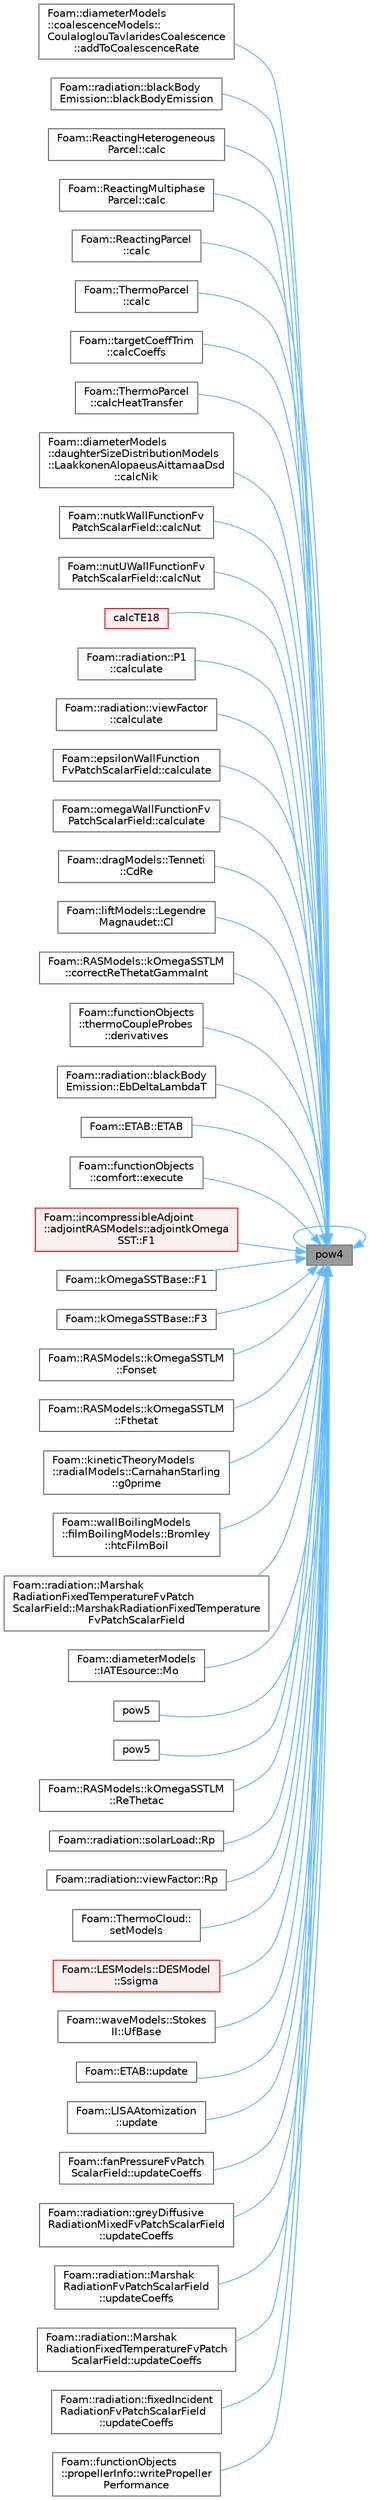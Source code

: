 digraph "pow4"
{
 // LATEX_PDF_SIZE
  bgcolor="transparent";
  edge [fontname=Helvetica,fontsize=10,labelfontname=Helvetica,labelfontsize=10];
  node [fontname=Helvetica,fontsize=10,shape=box,height=0.2,width=0.4];
  rankdir="RL";
  Node1 [id="Node000001",label="pow4",height=0.2,width=0.4,color="gray40", fillcolor="grey60", style="filled", fontcolor="black",tooltip=" "];
  Node1 -> Node2 [id="edge1_Node000001_Node000002",dir="back",color="steelblue1",style="solid",tooltip=" "];
  Node2 [id="Node000002",label="Foam::diameterModels\l::coalescenceModels::\lCoulaloglouTavlaridesCoalescence\l::addToCoalescenceRate",height=0.2,width=0.4,color="grey40", fillcolor="white", style="filled",URL="$classFoam_1_1diameterModels_1_1coalescenceModels_1_1CoulaloglouTavlaridesCoalescence.html#a0a4425cc9fa19c33446c73aa21e8dc7d",tooltip=" "];
  Node1 -> Node3 [id="edge2_Node000001_Node000003",dir="back",color="steelblue1",style="solid",tooltip=" "];
  Node3 [id="Node000003",label="Foam::radiation::blackBody\lEmission::blackBodyEmission",height=0.2,width=0.4,color="grey40", fillcolor="white", style="filled",URL="$classFoam_1_1radiation_1_1blackBodyEmission.html#a3d50fc488ddebf49bcebd662eabbe9f4",tooltip=" "];
  Node1 -> Node4 [id="edge3_Node000001_Node000004",dir="back",color="steelblue1",style="solid",tooltip=" "];
  Node4 [id="Node000004",label="Foam::ReactingHeterogeneous\lParcel::calc",height=0.2,width=0.4,color="grey40", fillcolor="white", style="filled",URL="$classFoam_1_1ReactingHeterogeneousParcel.html#afb56ef4d31b0047419b9a94d9d07e337",tooltip=" "];
  Node1 -> Node5 [id="edge4_Node000001_Node000005",dir="back",color="steelblue1",style="solid",tooltip=" "];
  Node5 [id="Node000005",label="Foam::ReactingMultiphase\lParcel::calc",height=0.2,width=0.4,color="grey40", fillcolor="white", style="filled",URL="$classFoam_1_1ReactingMultiphaseParcel.html#afb56ef4d31b0047419b9a94d9d07e337",tooltip=" "];
  Node1 -> Node6 [id="edge5_Node000001_Node000006",dir="back",color="steelblue1",style="solid",tooltip=" "];
  Node6 [id="Node000006",label="Foam::ReactingParcel\l::calc",height=0.2,width=0.4,color="grey40", fillcolor="white", style="filled",URL="$classFoam_1_1ReactingParcel.html#afb56ef4d31b0047419b9a94d9d07e337",tooltip=" "];
  Node1 -> Node7 [id="edge6_Node000001_Node000007",dir="back",color="steelblue1",style="solid",tooltip=" "];
  Node7 [id="Node000007",label="Foam::ThermoParcel\l::calc",height=0.2,width=0.4,color="grey40", fillcolor="white", style="filled",URL="$classFoam_1_1ThermoParcel.html#afb56ef4d31b0047419b9a94d9d07e337",tooltip=" "];
  Node1 -> Node8 [id="edge7_Node000001_Node000008",dir="back",color="steelblue1",style="solid",tooltip=" "];
  Node8 [id="Node000008",label="Foam::targetCoeffTrim\l::calcCoeffs",height=0.2,width=0.4,color="grey40", fillcolor="white", style="filled",URL="$classFoam_1_1targetCoeffTrim.html#a63212d8ba3282f63525eaae844e24ed4",tooltip=" "];
  Node1 -> Node9 [id="edge8_Node000001_Node000009",dir="back",color="steelblue1",style="solid",tooltip=" "];
  Node9 [id="Node000009",label="Foam::ThermoParcel\l::calcHeatTransfer",height=0.2,width=0.4,color="grey40", fillcolor="white", style="filled",URL="$classFoam_1_1ThermoParcel.html#a95977f4cef0a6af52ae7765c938a7cc8",tooltip=" "];
  Node1 -> Node10 [id="edge9_Node000001_Node000010",dir="back",color="steelblue1",style="solid",tooltip=" "];
  Node10 [id="Node000010",label="Foam::diameterModels\l::daughterSizeDistributionModels\l::LaakkonenAlopaeusAittamaaDsd\l::calcNik",height=0.2,width=0.4,color="grey40", fillcolor="white", style="filled",URL="$classFoam_1_1diameterModels_1_1daughterSizeDistributionModels_1_1LaakkonenAlopaeusAittamaaDsd.html#aa5bdd8b705a5c35a991629bb32ac00a8",tooltip=" "];
  Node1 -> Node11 [id="edge10_Node000001_Node000011",dir="back",color="steelblue1",style="solid",tooltip=" "];
  Node11 [id="Node000011",label="Foam::nutkWallFunctionFv\lPatchScalarField::calcNut",height=0.2,width=0.4,color="grey40", fillcolor="white", style="filled",URL="$classFoam_1_1nutkWallFunctionFvPatchScalarField.html#afd7c61e58cf31fca49fbf0f08b683b22",tooltip=" "];
  Node1 -> Node12 [id="edge11_Node000001_Node000012",dir="back",color="steelblue1",style="solid",tooltip=" "];
  Node12 [id="Node000012",label="Foam::nutUWallFunctionFv\lPatchScalarField::calcNut",height=0.2,width=0.4,color="grey40", fillcolor="white", style="filled",URL="$classFoam_1_1nutUWallFunctionFvPatchScalarField.html#afd7c61e58cf31fca49fbf0f08b683b22",tooltip=" "];
  Node1 -> Node13 [id="edge12_Node000001_Node000013",dir="back",color="steelblue1",style="solid",tooltip=" "];
  Node13 [id="Node000013",label="calcTE18",height=0.2,width=0.4,color="red", fillcolor="#FFF0F0", style="filled",URL="$namespaceFoam.html#a8352ab48fafb72dc17cb49c80089a86d",tooltip=" "];
  Node1 -> Node21 [id="edge13_Node000001_Node000021",dir="back",color="steelblue1",style="solid",tooltip=" "];
  Node21 [id="Node000021",label="Foam::radiation::P1\l::calculate",height=0.2,width=0.4,color="grey40", fillcolor="white", style="filled",URL="$classFoam_1_1radiation_1_1P1.html#afe1d8348c24e6589bc7c0b3f689316a7",tooltip=" "];
  Node1 -> Node22 [id="edge14_Node000001_Node000022",dir="back",color="steelblue1",style="solid",tooltip=" "];
  Node22 [id="Node000022",label="Foam::radiation::viewFactor\l::calculate",height=0.2,width=0.4,color="grey40", fillcolor="white", style="filled",URL="$classFoam_1_1radiation_1_1viewFactor.html#afe1d8348c24e6589bc7c0b3f689316a7",tooltip=" "];
  Node1 -> Node23 [id="edge15_Node000001_Node000023",dir="back",color="steelblue1",style="solid",tooltip=" "];
  Node23 [id="Node000023",label="Foam::epsilonWallFunction\lFvPatchScalarField::calculate",height=0.2,width=0.4,color="grey40", fillcolor="white", style="filled",URL="$classFoam_1_1epsilonWallFunctionFvPatchScalarField.html#a9b10d949afa36a0fe772c66e94719865",tooltip=" "];
  Node1 -> Node24 [id="edge16_Node000001_Node000024",dir="back",color="steelblue1",style="solid",tooltip=" "];
  Node24 [id="Node000024",label="Foam::omegaWallFunctionFv\lPatchScalarField::calculate",height=0.2,width=0.4,color="grey40", fillcolor="white", style="filled",URL="$classFoam_1_1omegaWallFunctionFvPatchScalarField.html#a198ab1edcd6a58e1f422febaac58dacc",tooltip=" "];
  Node1 -> Node25 [id="edge17_Node000001_Node000025",dir="back",color="steelblue1",style="solid",tooltip=" "];
  Node25 [id="Node000025",label="Foam::dragModels::Tenneti\l::CdRe",height=0.2,width=0.4,color="grey40", fillcolor="white", style="filled",URL="$classFoam_1_1dragModels_1_1Tenneti.html#afca72aca1f9087001bc21f6a2dedbe3d",tooltip=" "];
  Node1 -> Node26 [id="edge18_Node000001_Node000026",dir="back",color="steelblue1",style="solid",tooltip=" "];
  Node26 [id="Node000026",label="Foam::liftModels::Legendre\lMagnaudet::Cl",height=0.2,width=0.4,color="grey40", fillcolor="white", style="filled",URL="$classFoam_1_1liftModels_1_1LegendreMagnaudet.html#a46ec70055cffaff3db2b839c808117ae",tooltip=" "];
  Node1 -> Node27 [id="edge19_Node000001_Node000027",dir="back",color="steelblue1",style="solid",tooltip=" "];
  Node27 [id="Node000027",label="Foam::RASModels::kOmegaSSTLM\l::correctReThetatGammaInt",height=0.2,width=0.4,color="grey40", fillcolor="white", style="filled",URL="$classFoam_1_1RASModels_1_1kOmegaSSTLM.html#a5ed23487ae367b4b7cc373392b3d0455",tooltip=" "];
  Node1 -> Node28 [id="edge20_Node000001_Node000028",dir="back",color="steelblue1",style="solid",tooltip=" "];
  Node28 [id="Node000028",label="Foam::functionObjects\l::thermoCoupleProbes\l::derivatives",height=0.2,width=0.4,color="grey40", fillcolor="white", style="filled",URL="$classFoam_1_1functionObjects_1_1thermoCoupleProbes.html#a839fb7dcbaa040ffd4cc1e13ef99d78b",tooltip=" "];
  Node1 -> Node29 [id="edge21_Node000001_Node000029",dir="back",color="steelblue1",style="solid",tooltip=" "];
  Node29 [id="Node000029",label="Foam::radiation::blackBody\lEmission::EbDeltaLambdaT",height=0.2,width=0.4,color="grey40", fillcolor="white", style="filled",URL="$classFoam_1_1radiation_1_1blackBodyEmission.html#a571ad865605e339dc20b3f3a7e520542",tooltip=" "];
  Node1 -> Node30 [id="edge22_Node000001_Node000030",dir="back",color="steelblue1",style="solid",tooltip=" "];
  Node30 [id="Node000030",label="Foam::ETAB::ETAB",height=0.2,width=0.4,color="grey40", fillcolor="white", style="filled",URL="$classFoam_1_1ETAB.html#ae26662823ae1bd31694c9cb941652d15",tooltip=" "];
  Node1 -> Node31 [id="edge23_Node000001_Node000031",dir="back",color="steelblue1",style="solid",tooltip=" "];
  Node31 [id="Node000031",label="Foam::functionObjects\l::comfort::execute",height=0.2,width=0.4,color="grey40", fillcolor="white", style="filled",URL="$classFoam_1_1functionObjects_1_1comfort.html#ae006844a02161d12182ab372ca5c257b",tooltip=" "];
  Node1 -> Node32 [id="edge24_Node000001_Node000032",dir="back",color="steelblue1",style="solid",tooltip=" "];
  Node32 [id="Node000032",label="Foam::incompressibleAdjoint\l::adjointRASModels::adjointkOmega\lSST::F1",height=0.2,width=0.4,color="red", fillcolor="#FFF0F0", style="filled",URL="$classFoam_1_1incompressibleAdjoint_1_1adjointRASModels_1_1adjointkOmegaSST.html#a4b3838a294a5355dc1f45ab1c5605384",tooltip=" "];
  Node1 -> Node46 [id="edge25_Node000001_Node000046",dir="back",color="steelblue1",style="solid",tooltip=" "];
  Node46 [id="Node000046",label="Foam::kOmegaSSTBase::F1",height=0.2,width=0.4,color="grey40", fillcolor="white", style="filled",URL="$classFoam_1_1kOmegaSSTBase.html#a312d02f8c5b337f556b9e7388dbffdf9",tooltip=" "];
  Node1 -> Node47 [id="edge26_Node000001_Node000047",dir="back",color="steelblue1",style="solid",tooltip=" "];
  Node47 [id="Node000047",label="Foam::kOmegaSSTBase::F3",height=0.2,width=0.4,color="grey40", fillcolor="white", style="filled",URL="$classFoam_1_1kOmegaSSTBase.html#affbf03d0b7d23966e52280586ff3e312",tooltip=" "];
  Node1 -> Node48 [id="edge27_Node000001_Node000048",dir="back",color="steelblue1",style="solid",tooltip=" "];
  Node48 [id="Node000048",label="Foam::RASModels::kOmegaSSTLM\l::Fonset",height=0.2,width=0.4,color="grey40", fillcolor="white", style="filled",URL="$classFoam_1_1RASModels_1_1kOmegaSSTLM.html#ae79372af5ff4da55c975b3e009efec11",tooltip=" "];
  Node1 -> Node49 [id="edge28_Node000001_Node000049",dir="back",color="steelblue1",style="solid",tooltip=" "];
  Node49 [id="Node000049",label="Foam::RASModels::kOmegaSSTLM\l::Fthetat",height=0.2,width=0.4,color="grey40", fillcolor="white", style="filled",URL="$classFoam_1_1RASModels_1_1kOmegaSSTLM.html#a4c896c9cc7ce73a2aa06d04a94102265",tooltip=" "];
  Node1 -> Node50 [id="edge29_Node000001_Node000050",dir="back",color="steelblue1",style="solid",tooltip=" "];
  Node50 [id="Node000050",label="Foam::kineticTheoryModels\l::radialModels::CarnahanStarling\l::g0prime",height=0.2,width=0.4,color="grey40", fillcolor="white", style="filled",URL="$classFoam_1_1kineticTheoryModels_1_1radialModels_1_1CarnahanStarling.html#a19692ef13414b378f87c9e4041464fff",tooltip=" "];
  Node1 -> Node51 [id="edge30_Node000001_Node000051",dir="back",color="steelblue1",style="solid",tooltip=" "];
  Node51 [id="Node000051",label="Foam::wallBoilingModels\l::filmBoilingModels::Bromley\l::htcFilmBoil",height=0.2,width=0.4,color="grey40", fillcolor="white", style="filled",URL="$classFoam_1_1wallBoilingModels_1_1filmBoilingModels_1_1Bromley.html#a5f0c1b6713fd6b6d4951217f521a9e60",tooltip=" "];
  Node1 -> Node52 [id="edge31_Node000001_Node000052",dir="back",color="steelblue1",style="solid",tooltip=" "];
  Node52 [id="Node000052",label="Foam::radiation::Marshak\lRadiationFixedTemperatureFvPatch\lScalarField::MarshakRadiationFixedTemperature\lFvPatchScalarField",height=0.2,width=0.4,color="grey40", fillcolor="white", style="filled",URL="$classFoam_1_1radiation_1_1MarshakRadiationFixedTemperatureFvPatchScalarField.html#a197d351fad06cc142f653da8cce6deb6",tooltip=" "];
  Node1 -> Node53 [id="edge32_Node000001_Node000053",dir="back",color="steelblue1",style="solid",tooltip=" "];
  Node53 [id="Node000053",label="Foam::diameterModels\l::IATEsource::Mo",height=0.2,width=0.4,color="grey40", fillcolor="white", style="filled",URL="$classFoam_1_1diameterModels_1_1IATEsource.html#a37bdb1278b797a81795f87164ddccf82",tooltip=" "];
  Node1 -> Node1 [id="edge33_Node000001_Node000001",dir="back",color="steelblue1",style="solid",tooltip=" "];
  Node1 -> Node54 [id="edge34_Node000001_Node000054",dir="back",color="steelblue1",style="solid",tooltip=" "];
  Node54 [id="Node000054",label="pow5",height=0.2,width=0.4,color="grey40", fillcolor="white", style="filled",URL="$namespaceFoam.html#ad6ab5846b37c66ddcd32ea60f9247574",tooltip=" "];
  Node1 -> Node55 [id="edge35_Node000001_Node000055",dir="back",color="steelblue1",style="solid",tooltip=" "];
  Node55 [id="Node000055",label="pow5",height=0.2,width=0.4,color="grey40", fillcolor="white", style="filled",URL="$namespaceFoam.html#ac713d082deaf007c1a4188c4f97f4641",tooltip=" "];
  Node1 -> Node56 [id="edge36_Node000001_Node000056",dir="back",color="steelblue1",style="solid",tooltip=" "];
  Node56 [id="Node000056",label="Foam::RASModels::kOmegaSSTLM\l::ReThetac",height=0.2,width=0.4,color="grey40", fillcolor="white", style="filled",URL="$classFoam_1_1RASModels_1_1kOmegaSSTLM.html#a99a2954b63da4316eee82576f4d22707",tooltip=" "];
  Node1 -> Node57 [id="edge37_Node000001_Node000057",dir="back",color="steelblue1",style="solid",tooltip=" "];
  Node57 [id="Node000057",label="Foam::radiation::solarLoad::Rp",height=0.2,width=0.4,color="grey40", fillcolor="white", style="filled",URL="$classFoam_1_1radiation_1_1solarLoad.html#a5fb6b554befc96ff8d2018a8dd5fe35f",tooltip=" "];
  Node1 -> Node58 [id="edge38_Node000001_Node000058",dir="back",color="steelblue1",style="solid",tooltip=" "];
  Node58 [id="Node000058",label="Foam::radiation::viewFactor::Rp",height=0.2,width=0.4,color="grey40", fillcolor="white", style="filled",URL="$classFoam_1_1radiation_1_1viewFactor.html#a5fb6b554befc96ff8d2018a8dd5fe35f",tooltip=" "];
  Node1 -> Node59 [id="edge39_Node000001_Node000059",dir="back",color="steelblue1",style="solid",tooltip=" "];
  Node59 [id="Node000059",label="Foam::ThermoCloud::\lsetModels",height=0.2,width=0.4,color="grey40", fillcolor="white", style="filled",URL="$classFoam_1_1ThermoCloud.html#a159c6d7d2515cf540f644181ed2c2801",tooltip=" "];
  Node1 -> Node60 [id="edge40_Node000001_Node000060",dir="back",color="steelblue1",style="solid",tooltip=" "];
  Node60 [id="Node000060",label="Foam::LESModels::DESModel\l::Ssigma",height=0.2,width=0.4,color="red", fillcolor="#FFF0F0", style="filled",URL="$classFoam_1_1LESModels_1_1DESModel.html#a204cc129a2a8b2a9650f2472d1dd541d",tooltip=" "];
  Node1 -> Node62 [id="edge41_Node000001_Node000062",dir="back",color="steelblue1",style="solid",tooltip=" "];
  Node62 [id="Node000062",label="Foam::waveModels::Stokes\lII::UfBase",height=0.2,width=0.4,color="grey40", fillcolor="white", style="filled",URL="$classFoam_1_1waveModels_1_1StokesII.html#ad758a011885ca98f255e8bfa078a36df",tooltip=" "];
  Node1 -> Node63 [id="edge42_Node000001_Node000063",dir="back",color="steelblue1",style="solid",tooltip=" "];
  Node63 [id="Node000063",label="Foam::ETAB::update",height=0.2,width=0.4,color="grey40", fillcolor="white", style="filled",URL="$classFoam_1_1ETAB.html#af86a08f997bc779309ec7d00e914e292",tooltip=" "];
  Node1 -> Node64 [id="edge43_Node000001_Node000064",dir="back",color="steelblue1",style="solid",tooltip=" "];
  Node64 [id="Node000064",label="Foam::LISAAtomization\l::update",height=0.2,width=0.4,color="grey40", fillcolor="white", style="filled",URL="$classFoam_1_1LISAAtomization.html#a617311295e966cd10b55344b12c29720",tooltip=" "];
  Node1 -> Node65 [id="edge44_Node000001_Node000065",dir="back",color="steelblue1",style="solid",tooltip=" "];
  Node65 [id="Node000065",label="Foam::fanPressureFvPatch\lScalarField::updateCoeffs",height=0.2,width=0.4,color="grey40", fillcolor="white", style="filled",URL="$classFoam_1_1fanPressureFvPatchScalarField.html#a7e24eafac629d3733181cd942d4c902f",tooltip=" "];
  Node1 -> Node66 [id="edge45_Node000001_Node000066",dir="back",color="steelblue1",style="solid",tooltip=" "];
  Node66 [id="Node000066",label="Foam::radiation::greyDiffusive\lRadiationMixedFvPatchScalarField\l::updateCoeffs",height=0.2,width=0.4,color="grey40", fillcolor="white", style="filled",URL="$classFoam_1_1radiation_1_1greyDiffusiveRadiationMixedFvPatchScalarField.html#a7e24eafac629d3733181cd942d4c902f",tooltip=" "];
  Node1 -> Node67 [id="edge46_Node000001_Node000067",dir="back",color="steelblue1",style="solid",tooltip=" "];
  Node67 [id="Node000067",label="Foam::radiation::Marshak\lRadiationFvPatchScalarField\l::updateCoeffs",height=0.2,width=0.4,color="grey40", fillcolor="white", style="filled",URL="$classFoam_1_1radiation_1_1MarshakRadiationFvPatchScalarField.html#a7e24eafac629d3733181cd942d4c902f",tooltip=" "];
  Node1 -> Node68 [id="edge47_Node000001_Node000068",dir="back",color="steelblue1",style="solid",tooltip=" "];
  Node68 [id="Node000068",label="Foam::radiation::Marshak\lRadiationFixedTemperatureFvPatch\lScalarField::updateCoeffs",height=0.2,width=0.4,color="grey40", fillcolor="white", style="filled",URL="$classFoam_1_1radiation_1_1MarshakRadiationFixedTemperatureFvPatchScalarField.html#a7e24eafac629d3733181cd942d4c902f",tooltip=" "];
  Node1 -> Node69 [id="edge48_Node000001_Node000069",dir="back",color="steelblue1",style="solid",tooltip=" "];
  Node69 [id="Node000069",label="Foam::radiation::fixedIncident\lRadiationFvPatchScalarField\l::updateCoeffs",height=0.2,width=0.4,color="grey40", fillcolor="white", style="filled",URL="$classFoam_1_1radiation_1_1fixedIncidentRadiationFvPatchScalarField.html#a7e24eafac629d3733181cd942d4c902f",tooltip=" "];
  Node1 -> Node70 [id="edge49_Node000001_Node000070",dir="back",color="steelblue1",style="solid",tooltip=" "];
  Node70 [id="Node000070",label="Foam::functionObjects\l::propellerInfo::writePropeller\lPerformance",height=0.2,width=0.4,color="grey40", fillcolor="white", style="filled",URL="$classFoam_1_1functionObjects_1_1propellerInfo.html#a6510b5411391d56f3bf3adacc554aa06",tooltip=" "];
}
